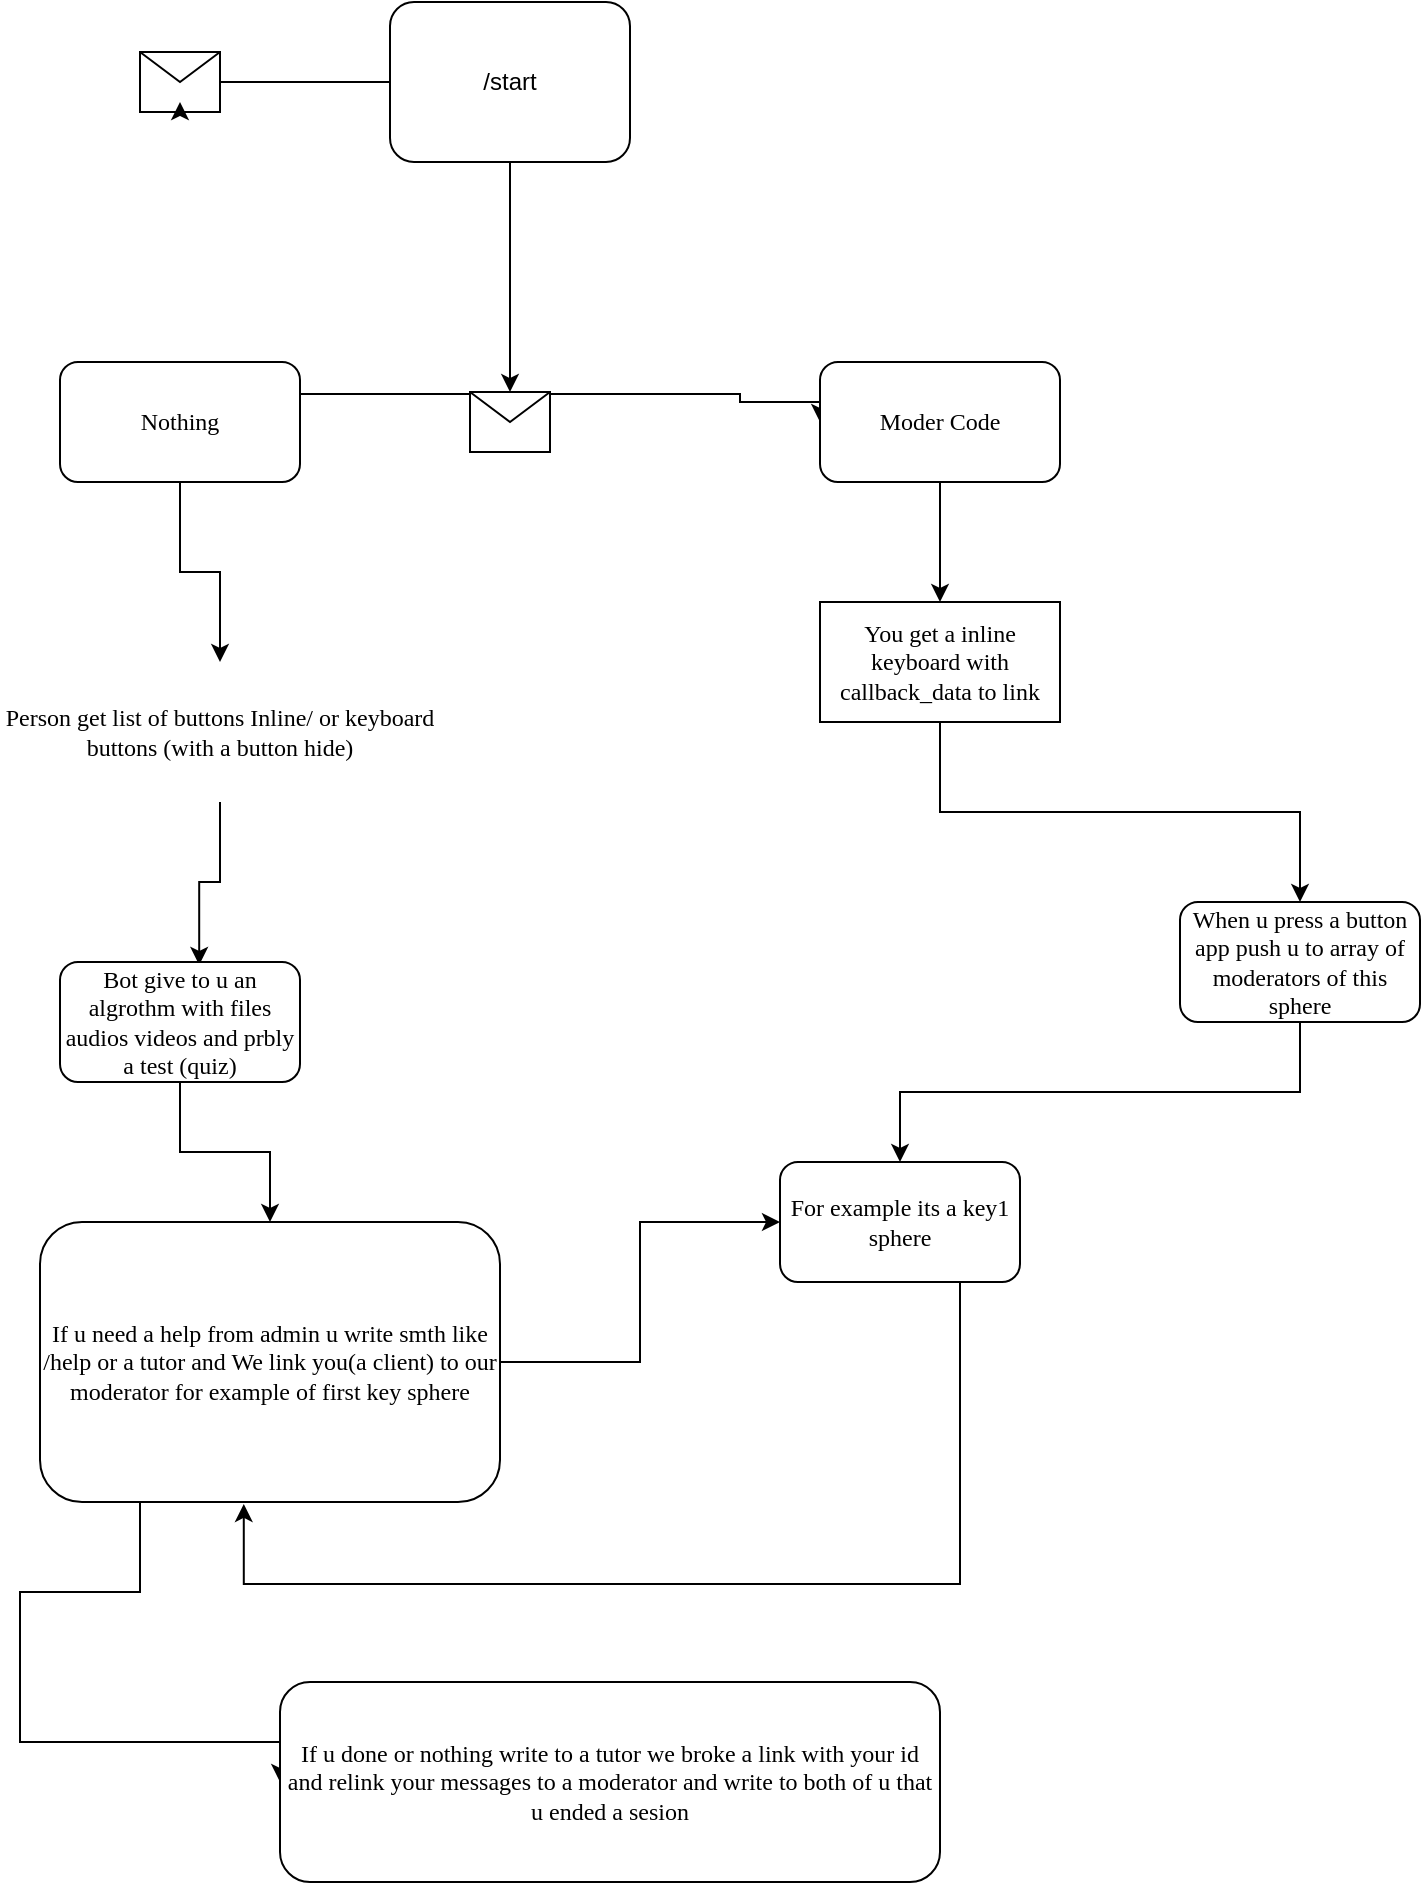 <mxfile version="13.7.9" type="github">
  <diagram name="Page-1" id="2a216829-ef6e-dabb-86c1-c78162f3ba2b">
    <mxGraphModel dx="1021" dy="612" grid="1" gridSize="10" guides="1" tooltips="1" connect="1" arrows="1" fold="1" page="1" pageScale="1" pageWidth="850" pageHeight="1100" background="#ffffff" math="0" shadow="0">
      <root>
        <mxCell id="0" />
        <mxCell id="1" parent="0" />
        <mxCell id="7a84cebc1def654-2" value="/start" style="shape=ext;rounded=1;html=1;whiteSpace=wrap;" parent="1" vertex="1">
          <mxGeometry x="225" y="150" width="120" height="80" as="geometry" />
        </mxCell>
        <mxCell id="7a84cebc1def654-4" value="" style="shape=message;whiteSpace=wrap;html=1;" parent="1" vertex="1">
          <mxGeometry x="100" y="175" width="40" height="30" as="geometry" />
        </mxCell>
        <mxCell id="7a84cebc1def654-37" style="edgeStyle=orthogonalEdgeStyle;rounded=0;html=1;jettySize=auto;orthogonalLoop=1;endArrow=none;endFill=0;" parent="1" source="7a84cebc1def654-4" target="7a84cebc1def654-2" edge="1">
          <mxGeometry relative="1" as="geometry" />
        </mxCell>
        <mxCell id="4E8eTt_2L8R5DySn5QvZ-1" style="edgeStyle=orthogonalEdgeStyle;rounded=0;orthogonalLoop=1;jettySize=auto;html=1;exitX=0.5;exitY=1;exitDx=0;exitDy=0;fontFamily=Times New Roman;" edge="1" parent="1" source="7a84cebc1def654-4">
          <mxGeometry relative="1" as="geometry">
            <mxPoint x="120" y="200" as="targetPoint" />
          </mxGeometry>
        </mxCell>
        <mxCell id="4E8eTt_2L8R5DySn5QvZ-5" style="edgeStyle=orthogonalEdgeStyle;rounded=0;orthogonalLoop=1;jettySize=auto;html=1;fontFamily=Times New Roman;entryX=0;entryY=0.5;entryDx=0;entryDy=0;" edge="1" parent="1" source="4E8eTt_2L8R5DySn5QvZ-7" target="4E8eTt_2L8R5DySn5QvZ-6">
          <mxGeometry relative="1" as="geometry">
            <mxPoint x="400" y="420" as="targetPoint" />
            <Array as="points">
              <mxPoint x="400" y="346" />
              <mxPoint x="400" y="350" />
              <mxPoint x="440" y="350" />
            </Array>
          </mxGeometry>
        </mxCell>
        <mxCell id="7a84cebc1def654-5" value="" style="shape=message;whiteSpace=wrap;html=1;" parent="1" vertex="1">
          <mxGeometry x="265" y="345" width="40" height="30" as="geometry" />
        </mxCell>
        <mxCell id="4E8eTt_2L8R5DySn5QvZ-4" style="edgeStyle=orthogonalEdgeStyle;rounded=0;html=1;jettySize=auto;orthogonalLoop=1;" edge="1" parent="1" source="7a84cebc1def654-2" target="7a84cebc1def654-5">
          <mxGeometry relative="1" as="geometry">
            <mxPoint x="285" y="230.0" as="sourcePoint" />
            <mxPoint x="590.0" y="330" as="targetPoint" />
            <Array as="points" />
          </mxGeometry>
        </mxCell>
        <mxCell id="4E8eTt_2L8R5DySn5QvZ-13" style="edgeStyle=orthogonalEdgeStyle;rounded=0;orthogonalLoop=1;jettySize=auto;html=1;exitX=0.5;exitY=1;exitDx=0;exitDy=0;entryX=0.5;entryY=0;entryDx=0;entryDy=0;fontFamily=Times New Roman;" edge="1" parent="1" source="4E8eTt_2L8R5DySn5QvZ-6" target="4E8eTt_2L8R5DySn5QvZ-12">
          <mxGeometry relative="1" as="geometry" />
        </mxCell>
        <mxCell id="4E8eTt_2L8R5DySn5QvZ-6" value="Moder Code" style="rounded=1;whiteSpace=wrap;html=1;fontFamily=Times New Roman;" vertex="1" parent="1">
          <mxGeometry x="440" y="330" width="120" height="60" as="geometry" />
        </mxCell>
        <mxCell id="4E8eTt_2L8R5DySn5QvZ-8" style="edgeStyle=orthogonalEdgeStyle;rounded=0;orthogonalLoop=1;jettySize=auto;html=1;fontFamily=Times New Roman;" edge="1" parent="1" source="4E8eTt_2L8R5DySn5QvZ-7" target="4E8eTt_2L8R5DySn5QvZ-11">
          <mxGeometry relative="1" as="geometry">
            <mxPoint x="120" y="460" as="targetPoint" />
          </mxGeometry>
        </mxCell>
        <mxCell id="4E8eTt_2L8R5DySn5QvZ-7" value="Nothing" style="rounded=1;whiteSpace=wrap;html=1;fontFamily=Times New Roman;" vertex="1" parent="1">
          <mxGeometry x="60" y="330" width="120" height="60" as="geometry" />
        </mxCell>
        <mxCell id="4E8eTt_2L8R5DySn5QvZ-20" style="edgeStyle=orthogonalEdgeStyle;rounded=0;orthogonalLoop=1;jettySize=auto;html=1;entryX=0.58;entryY=0.025;entryDx=0;entryDy=0;entryPerimeter=0;fontFamily=Times New Roman;" edge="1" parent="1" source="4E8eTt_2L8R5DySn5QvZ-11" target="4E8eTt_2L8R5DySn5QvZ-19">
          <mxGeometry relative="1" as="geometry" />
        </mxCell>
        <mxCell id="4E8eTt_2L8R5DySn5QvZ-11" value="Person get list of buttons Inline/ or keyboard buttons (with a button hide)" style="text;html=1;strokeColor=none;fillColor=none;align=center;verticalAlign=middle;whiteSpace=wrap;rounded=0;fontFamily=Times New Roman;" vertex="1" parent="1">
          <mxGeometry x="30" y="480" width="220" height="70" as="geometry" />
        </mxCell>
        <mxCell id="4E8eTt_2L8R5DySn5QvZ-15" style="edgeStyle=orthogonalEdgeStyle;rounded=0;orthogonalLoop=1;jettySize=auto;html=1;exitX=0.5;exitY=1;exitDx=0;exitDy=0;entryX=0.5;entryY=0;entryDx=0;entryDy=0;fontFamily=Times New Roman;" edge="1" parent="1" source="4E8eTt_2L8R5DySn5QvZ-12" target="4E8eTt_2L8R5DySn5QvZ-14">
          <mxGeometry relative="1" as="geometry" />
        </mxCell>
        <mxCell id="4E8eTt_2L8R5DySn5QvZ-12" value="You get a inline keyboard with callback_data to link" style="rounded=0;whiteSpace=wrap;html=1;fontFamily=Times New Roman;" vertex="1" parent="1">
          <mxGeometry x="440" y="450" width="120" height="60" as="geometry" />
        </mxCell>
        <mxCell id="4E8eTt_2L8R5DySn5QvZ-17" style="edgeStyle=orthogonalEdgeStyle;rounded=0;orthogonalLoop=1;jettySize=auto;html=1;exitX=0.5;exitY=1;exitDx=0;exitDy=0;entryX=0.5;entryY=0;entryDx=0;entryDy=0;fontFamily=Times New Roman;" edge="1" parent="1" source="4E8eTt_2L8R5DySn5QvZ-14" target="4E8eTt_2L8R5DySn5QvZ-16">
          <mxGeometry relative="1" as="geometry" />
        </mxCell>
        <mxCell id="4E8eTt_2L8R5DySn5QvZ-14" value="When u press a button app push u to array of moderators of this sphere" style="rounded=1;whiteSpace=wrap;html=1;fontFamily=Times New Roman;" vertex="1" parent="1">
          <mxGeometry x="620" y="600" width="120" height="60" as="geometry" />
        </mxCell>
        <mxCell id="4E8eTt_2L8R5DySn5QvZ-23" style="edgeStyle=orthogonalEdgeStyle;rounded=0;orthogonalLoop=1;jettySize=auto;html=1;fontFamily=Times New Roman;entryX=0.443;entryY=1.007;entryDx=0;entryDy=0;entryPerimeter=0;" edge="1" parent="1" source="4E8eTt_2L8R5DySn5QvZ-16" target="4E8eTt_2L8R5DySn5QvZ-18">
          <mxGeometry relative="1" as="geometry">
            <mxPoint x="480" y="941" as="targetPoint" />
            <Array as="points">
              <mxPoint x="510" y="941" />
              <mxPoint x="152" y="941" />
            </Array>
          </mxGeometry>
        </mxCell>
        <mxCell id="4E8eTt_2L8R5DySn5QvZ-16" value="For example its a key1 sphere" style="rounded=1;whiteSpace=wrap;html=1;fontFamily=Times New Roman;" vertex="1" parent="1">
          <mxGeometry x="420" y="730" width="120" height="60" as="geometry" />
        </mxCell>
        <mxCell id="4E8eTt_2L8R5DySn5QvZ-22" style="edgeStyle=orthogonalEdgeStyle;rounded=0;orthogonalLoop=1;jettySize=auto;html=1;entryX=0;entryY=0.5;entryDx=0;entryDy=0;fontFamily=Times New Roman;" edge="1" parent="1" source="4E8eTt_2L8R5DySn5QvZ-18" target="4E8eTt_2L8R5DySn5QvZ-16">
          <mxGeometry relative="1" as="geometry" />
        </mxCell>
        <mxCell id="4E8eTt_2L8R5DySn5QvZ-25" style="edgeStyle=orthogonalEdgeStyle;rounded=0;orthogonalLoop=1;jettySize=auto;html=1;entryX=0;entryY=0.5;entryDx=0;entryDy=0;fontFamily=Times New Roman;" edge="1" parent="1" source="4E8eTt_2L8R5DySn5QvZ-18" target="4E8eTt_2L8R5DySn5QvZ-24">
          <mxGeometry relative="1" as="geometry">
            <Array as="points">
              <mxPoint x="100" y="945" />
              <mxPoint x="40" y="945" />
              <mxPoint x="40" y="1020" />
            </Array>
          </mxGeometry>
        </mxCell>
        <mxCell id="4E8eTt_2L8R5DySn5QvZ-18" value="If u need a help from admin u write smth like /help or a tutor and We link you(a client) to our moderator for example of first key sphere" style="rounded=1;whiteSpace=wrap;html=1;fontFamily=Times New Roman;" vertex="1" parent="1">
          <mxGeometry x="50" y="760" width="230" height="140" as="geometry" />
        </mxCell>
        <mxCell id="4E8eTt_2L8R5DySn5QvZ-21" style="edgeStyle=orthogonalEdgeStyle;rounded=0;orthogonalLoop=1;jettySize=auto;html=1;entryX=0.5;entryY=0;entryDx=0;entryDy=0;fontFamily=Times New Roman;" edge="1" parent="1" source="4E8eTt_2L8R5DySn5QvZ-19" target="4E8eTt_2L8R5DySn5QvZ-18">
          <mxGeometry relative="1" as="geometry" />
        </mxCell>
        <mxCell id="4E8eTt_2L8R5DySn5QvZ-19" value="Bot give to u an algrothm with files audios videos and prbly a test (quiz)" style="rounded=1;whiteSpace=wrap;html=1;fontFamily=Times New Roman;" vertex="1" parent="1">
          <mxGeometry x="60" y="630" width="120" height="60" as="geometry" />
        </mxCell>
        <mxCell id="4E8eTt_2L8R5DySn5QvZ-24" value="If u done or nothing write to a tutor we broke a link with your id and relink your messages to a moderator and write to both of u that u ended a sesion" style="rounded=1;whiteSpace=wrap;html=1;fontFamily=Times New Roman;" vertex="1" parent="1">
          <mxGeometry x="170" y="990" width="330" height="100" as="geometry" />
        </mxCell>
      </root>
    </mxGraphModel>
  </diagram>
</mxfile>
